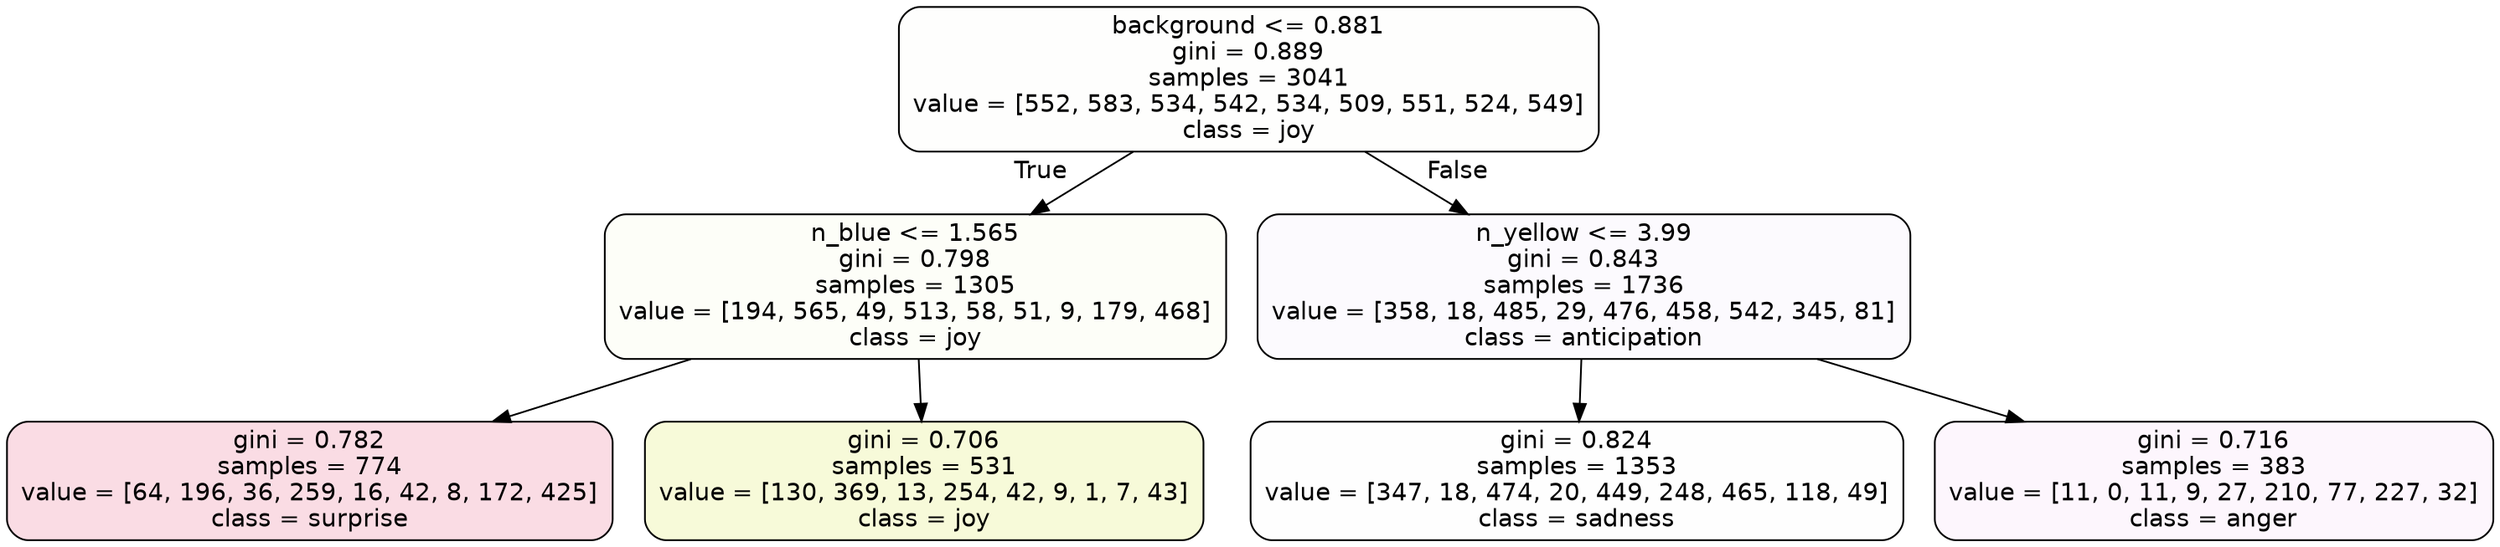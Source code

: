 digraph Tree {
node [shape=box, style="filled, rounded", color="black", fontname=helvetica] ;
edge [fontname=helvetica] ;
0 [label="background <= 0.881\ngini = 0.889\nsamples = 3041\nvalue = [552, 583, 534, 542, 534, 509, 551, 524, 549]\nclass = joy", fillcolor="#d7e53902"] ;
1 [label="n_blue <= 1.565\ngini = 0.798\nsamples = 1305\nvalue = [194, 565, 49, 513, 58, 51, 9, 179, 468]\nclass = joy", fillcolor="#d7e53908"] ;
0 -> 1 [labeldistance=2.5, labelangle=45, headlabel="True"] ;
2 [label="gini = 0.782\nsamples = 774\nvalue = [64, 196, 36, 259, 16, 42, 8, 172, 425]\nclass = surprise", fillcolor="#e539642c"] ;
1 -> 2 ;
3 [label="gini = 0.706\nsamples = 531\nvalue = [130, 369, 13, 254, 42, 9, 1, 7, 43]\nclass = joy", fillcolor="#d7e53930"] ;
1 -> 3 ;
4 [label="n_yellow <= 3.99\ngini = 0.843\nsamples = 1736\nvalue = [358, 18, 485, 29, 476, 458, 542, 345, 81]\nclass = anticipation", fillcolor="#8139e506"] ;
0 -> 4 [labeldistance=2.5, labelangle=-45, headlabel="False"] ;
5 [label="gini = 0.824\nsamples = 1353\nvalue = [347, 18, 474, 20, 449, 248, 465, 118, 49]\nclass = sadness", fillcolor="#64e53901"] ;
4 -> 5 ;
6 [label="gini = 0.716\nsamples = 383\nvalue = [11, 0, 11, 9, 27, 210, 77, 227, 32]\nclass = anger", fillcolor="#e539d70b"] ;
4 -> 6 ;
}